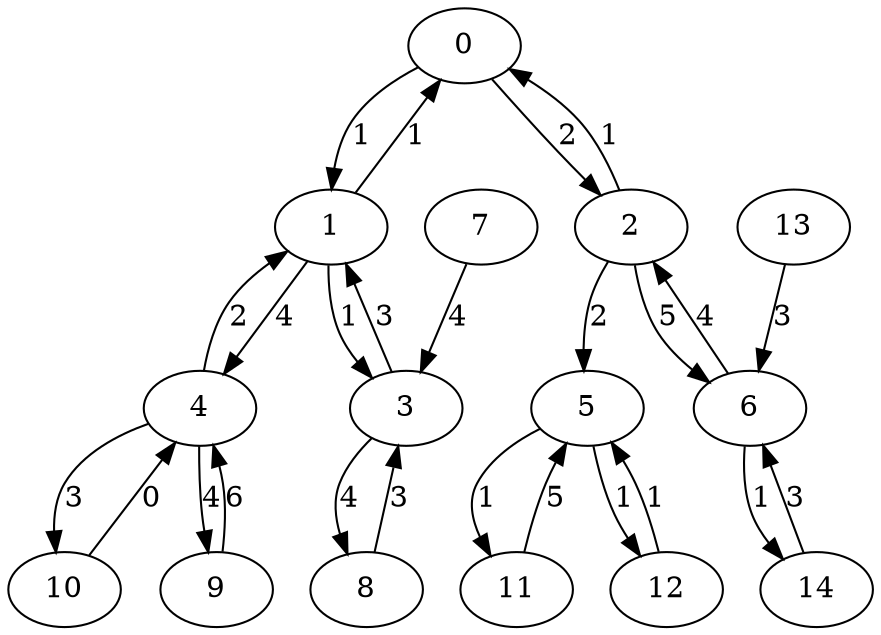 strict digraph "" {
	0 -> 1	[label=1];
	0 -> 2	[label=2];
	1 -> 0	[label=1];
	1 -> 3	[label=1];
	1 -> 4	[label=4];
	2 -> 0	[label=1];
	2 -> 5	[label=2];
	2 -> 6	[label=5];
	3 -> 1	[label=3];
	3 -> 8	[label=4];
	4 -> 1	[label=2];
	4 -> 9	[label=4];
	4 -> 10	[label=3];
	5 -> 11	[label=1];
	5 -> 12	[label=1];
	6 -> 2	[label=4];
	6 -> 14	[label=1];
	7 -> 3	[label=4];
	8 -> 3	[label=3];
	9 -> 4	[label=6];
	10 -> 4	[label=0];
	11 -> 5	[label=5];
	12 -> 5	[label=1];
	13 -> 6	[label=3];
	14 -> 6	[label=3];
}
